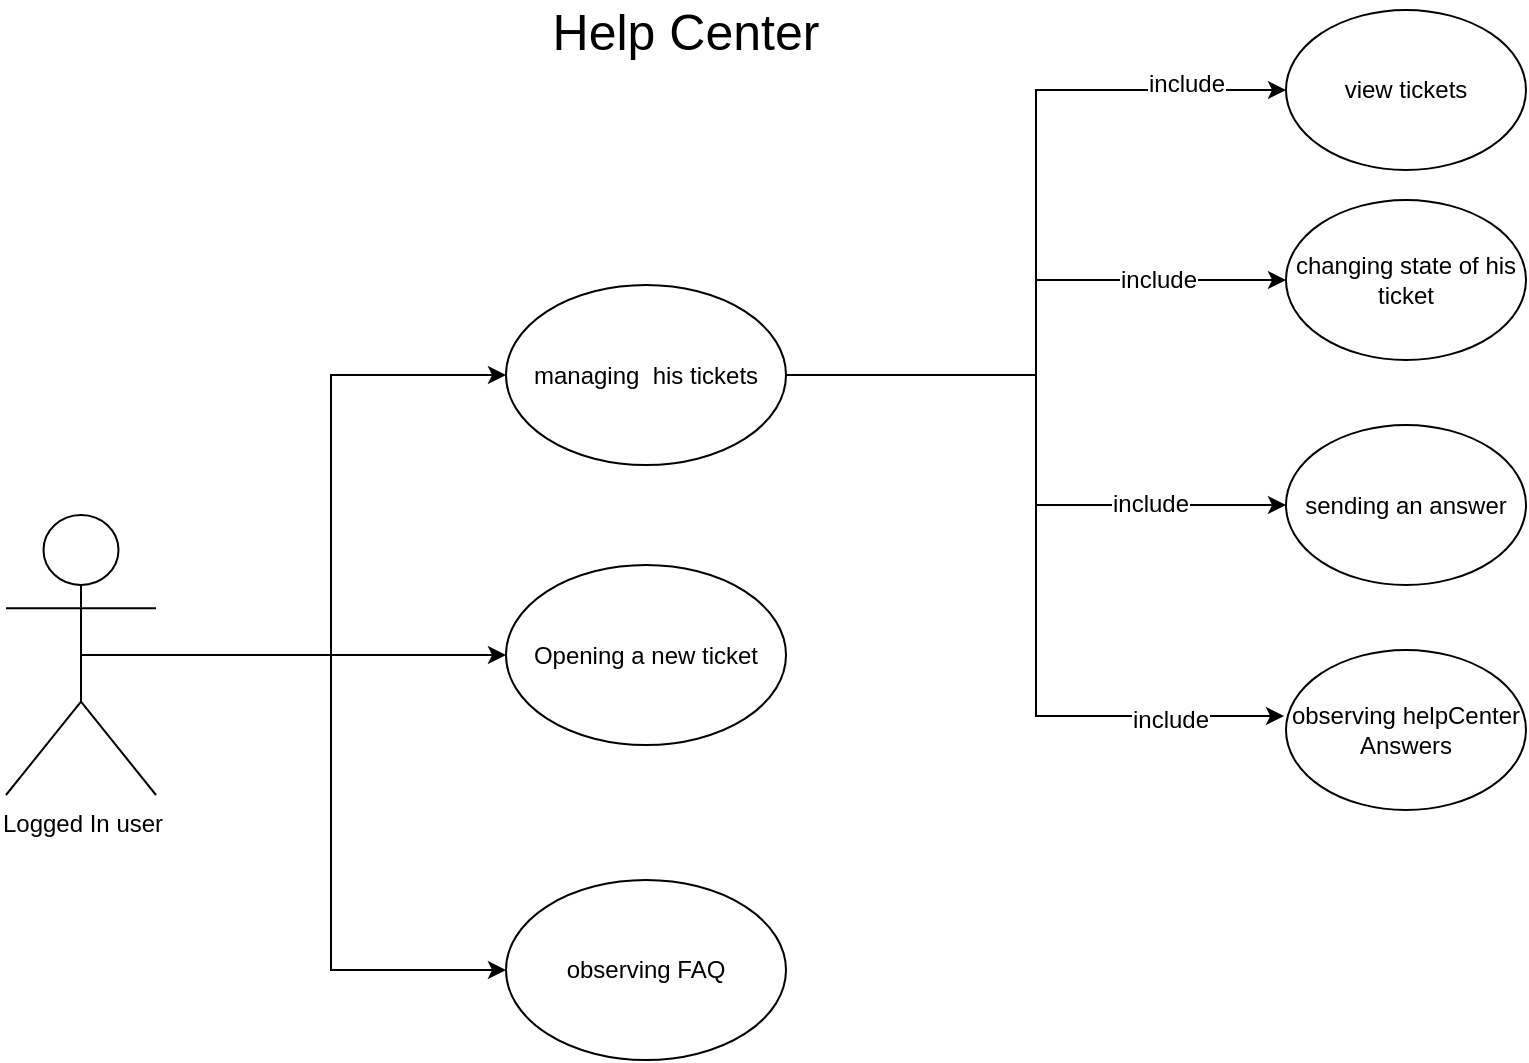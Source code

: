 <mxfile version="10.6.0" type="github"><diagram id="1CNFXzfNIMZP9VSZMmz-" name="Page-1"><mxGraphModel dx="918" dy="664" grid="1" gridSize="10" guides="1" tooltips="1" connect="1" arrows="1" fold="1" page="1" pageScale="1" pageWidth="413" pageHeight="291" math="0" shadow="0"><root><mxCell id="0"/><mxCell id="1" parent="0"/><mxCell id="BYVarXdoHLDdFNnDIWvo-3" style="edgeStyle=orthogonalEdgeStyle;rounded=0;orthogonalLoop=1;jettySize=auto;html=1;exitX=0.5;exitY=0.5;exitDx=0;exitDy=0;exitPerimeter=0;entryX=0;entryY=0.5;entryDx=0;entryDy=0;" edge="1" parent="1" source="BYVarXdoHLDdFNnDIWvo-1" target="BYVarXdoHLDdFNnDIWvo-2"><mxGeometry relative="1" as="geometry"/></mxCell><mxCell id="BYVarXdoHLDdFNnDIWvo-7" style="edgeStyle=orthogonalEdgeStyle;rounded=0;orthogonalLoop=1;jettySize=auto;html=1;exitX=0.5;exitY=0.5;exitDx=0;exitDy=0;exitPerimeter=0;entryX=0;entryY=0.5;entryDx=0;entryDy=0;" edge="1" parent="1" source="BYVarXdoHLDdFNnDIWvo-1" target="BYVarXdoHLDdFNnDIWvo-6"><mxGeometry relative="1" as="geometry"/></mxCell><mxCell id="BYVarXdoHLDdFNnDIWvo-16" style="edgeStyle=orthogonalEdgeStyle;rounded=0;orthogonalLoop=1;jettySize=auto;html=1;exitX=0.5;exitY=0.5;exitDx=0;exitDy=0;exitPerimeter=0;entryX=0;entryY=0.5;entryDx=0;entryDy=0;" edge="1" parent="1" source="BYVarXdoHLDdFNnDIWvo-1" target="BYVarXdoHLDdFNnDIWvo-15"><mxGeometry relative="1" as="geometry"/></mxCell><mxCell id="BYVarXdoHLDdFNnDIWvo-1" value="Logged In user" style="shape=umlActor;verticalLabelPosition=bottom;labelBackgroundColor=#ffffff;verticalAlign=top;html=1;outlineConnect=0;" vertex="1" parent="1"><mxGeometry x="40" y="267.5" width="75" height="140" as="geometry"/></mxCell><mxCell id="BYVarXdoHLDdFNnDIWvo-5" style="edgeStyle=orthogonalEdgeStyle;rounded=0;orthogonalLoop=1;jettySize=auto;html=1;exitX=1;exitY=0.5;exitDx=0;exitDy=0;entryX=0;entryY=0.5;entryDx=0;entryDy=0;" edge="1" parent="1" source="BYVarXdoHLDdFNnDIWvo-2" target="BYVarXdoHLDdFNnDIWvo-4"><mxGeometry relative="1" as="geometry"/></mxCell><mxCell id="BYVarXdoHLDdFNnDIWvo-17" value="include" style="text;html=1;resizable=0;points=[];align=center;verticalAlign=middle;labelBackgroundColor=#ffffff;" vertex="1" connectable="0" parent="BYVarXdoHLDdFNnDIWvo-5"><mxGeometry x="0.571" relative="1" as="geometry"><mxPoint as="offset"/></mxGeometry></mxCell><mxCell id="BYVarXdoHLDdFNnDIWvo-12" style="edgeStyle=orthogonalEdgeStyle;rounded=0;orthogonalLoop=1;jettySize=auto;html=1;exitX=1;exitY=0.5;exitDx=0;exitDy=0;entryX=0;entryY=0.5;entryDx=0;entryDy=0;" edge="1" parent="1" source="BYVarXdoHLDdFNnDIWvo-2" target="BYVarXdoHLDdFNnDIWvo-10"><mxGeometry relative="1" as="geometry"/></mxCell><mxCell id="BYVarXdoHLDdFNnDIWvo-18" value="include&lt;br&gt;" style="text;html=1;resizable=0;points=[];align=center;verticalAlign=middle;labelBackgroundColor=#ffffff;" vertex="1" connectable="0" parent="BYVarXdoHLDdFNnDIWvo-12"><mxGeometry x="0.565" y="1" relative="1" as="geometry"><mxPoint as="offset"/></mxGeometry></mxCell><mxCell id="BYVarXdoHLDdFNnDIWvo-14" style="edgeStyle=orthogonalEdgeStyle;rounded=0;orthogonalLoop=1;jettySize=auto;html=1;exitX=1;exitY=0.5;exitDx=0;exitDy=0;entryX=-0.008;entryY=0.413;entryDx=0;entryDy=0;entryPerimeter=0;" edge="1" parent="1" source="BYVarXdoHLDdFNnDIWvo-2" target="BYVarXdoHLDdFNnDIWvo-13"><mxGeometry relative="1" as="geometry"/></mxCell><mxCell id="BYVarXdoHLDdFNnDIWvo-19" value="include&lt;br&gt;" style="text;html=1;resizable=0;points=[];align=center;verticalAlign=middle;labelBackgroundColor=#ffffff;" vertex="1" connectable="0" parent="BYVarXdoHLDdFNnDIWvo-14"><mxGeometry x="0.725" y="-2" relative="1" as="geometry"><mxPoint as="offset"/></mxGeometry></mxCell><mxCell id="BYVarXdoHLDdFNnDIWvo-22" style="edgeStyle=orthogonalEdgeStyle;rounded=0;orthogonalLoop=1;jettySize=auto;html=1;exitX=1;exitY=0.5;exitDx=0;exitDy=0;entryX=0;entryY=0.5;entryDx=0;entryDy=0;" edge="1" parent="1" source="BYVarXdoHLDdFNnDIWvo-2" target="BYVarXdoHLDdFNnDIWvo-20"><mxGeometry relative="1" as="geometry"/></mxCell><mxCell id="BYVarXdoHLDdFNnDIWvo-23" value="include&lt;br&gt;" style="text;html=1;resizable=0;points=[];align=center;verticalAlign=middle;labelBackgroundColor=#ffffff;" vertex="1" connectable="0" parent="BYVarXdoHLDdFNnDIWvo-22"><mxGeometry x="0.742" y="3" relative="1" as="geometry"><mxPoint as="offset"/></mxGeometry></mxCell><mxCell id="BYVarXdoHLDdFNnDIWvo-2" value="managing &amp;nbsp;his tickets" style="ellipse;whiteSpace=wrap;html=1;" vertex="1" parent="1"><mxGeometry x="290" y="152.5" width="140" height="90" as="geometry"/></mxCell><mxCell id="BYVarXdoHLDdFNnDIWvo-4" value="changing state of his ticket" style="ellipse;whiteSpace=wrap;html=1;" vertex="1" parent="1"><mxGeometry x="680" y="110" width="120" height="80" as="geometry"/></mxCell><mxCell id="BYVarXdoHLDdFNnDIWvo-6" value="observing FAQ&lt;br&gt;" style="ellipse;whiteSpace=wrap;html=1;" vertex="1" parent="1"><mxGeometry x="290" y="450" width="140" height="90" as="geometry"/></mxCell><mxCell id="BYVarXdoHLDdFNnDIWvo-9" value="&lt;font style=&quot;font-size: 25px&quot;&gt;Help Center&lt;/font&gt;" style="text;html=1;strokeColor=none;fillColor=none;align=center;verticalAlign=middle;whiteSpace=wrap;rounded=0;" vertex="1" parent="1"><mxGeometry x="290" y="15" width="180" height="20" as="geometry"/></mxCell><mxCell id="BYVarXdoHLDdFNnDIWvo-10" value="sending an answer" style="ellipse;whiteSpace=wrap;html=1;" vertex="1" parent="1"><mxGeometry x="680" y="222.5" width="120" height="80" as="geometry"/></mxCell><mxCell id="BYVarXdoHLDdFNnDIWvo-13" value="&lt;div style=&quot;text-align: right&quot;&gt;&lt;div style=&quot;text-align: center&quot;&gt;observing helpCenter Answers&lt;/div&gt;&lt;/div&gt;" style="ellipse;whiteSpace=wrap;html=1;" vertex="1" parent="1"><mxGeometry x="680" y="335" width="120" height="80" as="geometry"/></mxCell><mxCell id="BYVarXdoHLDdFNnDIWvo-15" value="Opening a new ticket" style="ellipse;whiteSpace=wrap;html=1;" vertex="1" parent="1"><mxGeometry x="290" y="292.5" width="140" height="90" as="geometry"/></mxCell><mxCell id="BYVarXdoHLDdFNnDIWvo-20" value="view tickets&lt;br&gt;" style="ellipse;whiteSpace=wrap;html=1;" vertex="1" parent="1"><mxGeometry x="680" y="15" width="120" height="80" as="geometry"/></mxCell></root></mxGraphModel></diagram></mxfile>